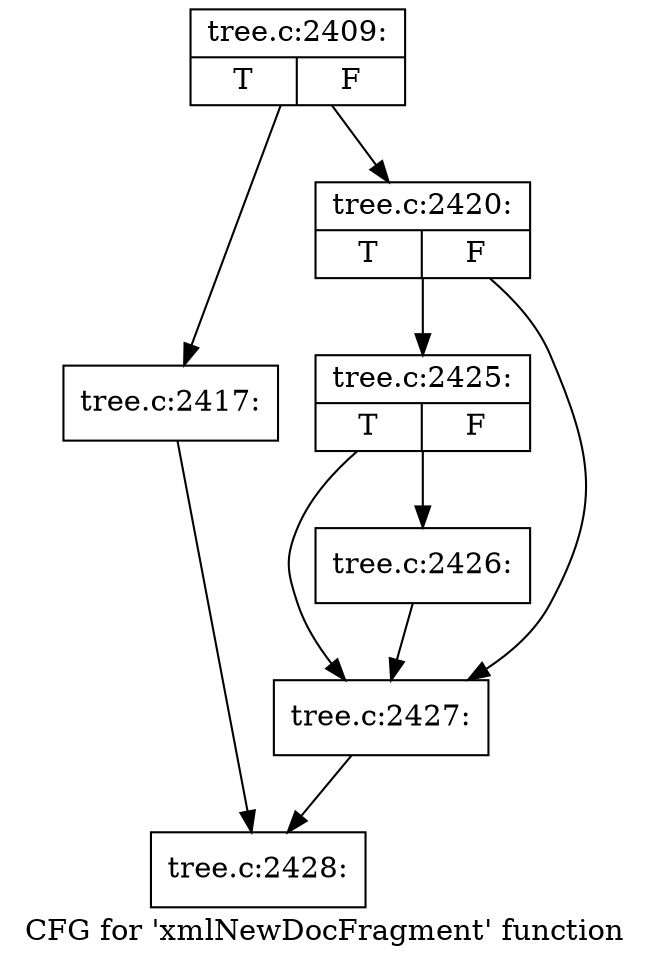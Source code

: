 digraph "CFG for 'xmlNewDocFragment' function" {
	label="CFG for 'xmlNewDocFragment' function";

	Node0x55ad0b9d5f00 [shape=record,label="{tree.c:2409:|{<s0>T|<s1>F}}"];
	Node0x55ad0b9d5f00 -> Node0x55ad0badb7e0;
	Node0x55ad0b9d5f00 -> Node0x55ad0badb830;
	Node0x55ad0badb7e0 [shape=record,label="{tree.c:2417:}"];
	Node0x55ad0badb7e0 -> Node0x55ad0bad1fc0;
	Node0x55ad0badb830 [shape=record,label="{tree.c:2420:|{<s0>T|<s1>F}}"];
	Node0x55ad0badb830 -> Node0x55ad0badc670;
	Node0x55ad0badb830 -> Node0x55ad0badc620;
	Node0x55ad0badc670 [shape=record,label="{tree.c:2425:|{<s0>T|<s1>F}}"];
	Node0x55ad0badc670 -> Node0x55ad0badc5d0;
	Node0x55ad0badc670 -> Node0x55ad0badc620;
	Node0x55ad0badc5d0 [shape=record,label="{tree.c:2426:}"];
	Node0x55ad0badc5d0 -> Node0x55ad0badc620;
	Node0x55ad0badc620 [shape=record,label="{tree.c:2427:}"];
	Node0x55ad0badc620 -> Node0x55ad0bad1fc0;
	Node0x55ad0bad1fc0 [shape=record,label="{tree.c:2428:}"];
}
